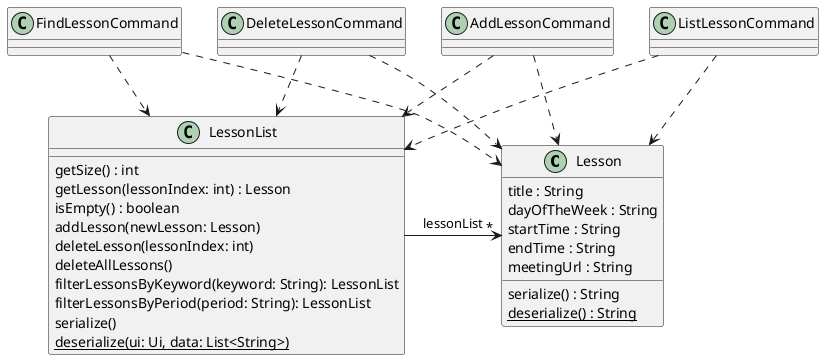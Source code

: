 @startuml
class Lesson {
    title : String
    dayOfTheWeek : String
    startTime : String
    endTime : String
    meetingUrl : String

    serialize() : String
    {static} deserialize() : String
}

class LessonList {
    getSize() : int
    getLesson(lessonIndex: int) : Lesson
    isEmpty() : boolean
    addLesson(newLesson: Lesson)
    deleteLesson(lessonIndex: int)
    deleteAllLessons()
    filterLessonsByKeyword(keyword: String): LessonList
    filterLessonsByPeriod(period: String): LessonList
    serialize()
    {static} deserialize(ui: Ui, data: List<String>)
}

LessonList -> "*" Lesson : lessonList

class AddLessonCommand
class DeleteLessonCommand
class FindLessonCommand
class ListLessonCommand
AddLessonCommand ..> Lesson
AddLessonCommand ..> LessonList
DeleteLessonCommand ..>Lesson
DeleteLessonCommand ..> LessonList
FindLessonCommand ..> Lesson
FindLessonCommand ..> LessonList
ListLessonCommand ..> Lesson
ListLessonCommand ..> LessonList

@enduml
